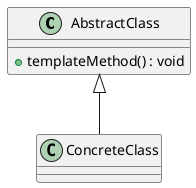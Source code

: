 @startuml
class AbstractClass{
	+templateMethod() : void
}

class ConcreteClass{

}

AbstractClass <|-- ConcreteClass
@enduml